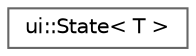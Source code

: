 digraph "Graphical Class Hierarchy"
{
 // LATEX_PDF_SIZE
  bgcolor="transparent";
  edge [fontname=Helvetica,fontsize=10,labelfontname=Helvetica,labelfontsize=10];
  node [fontname=Helvetica,fontsize=10,shape=box,height=0.2,width=0.4];
  rankdir="LR";
  Node0 [label="ui::State\< T \>",height=0.2,width=0.4,color="grey40", fillcolor="white", style="filled",URL="$df/d19/structui_1_1_state.html",tooltip=" "];
}
